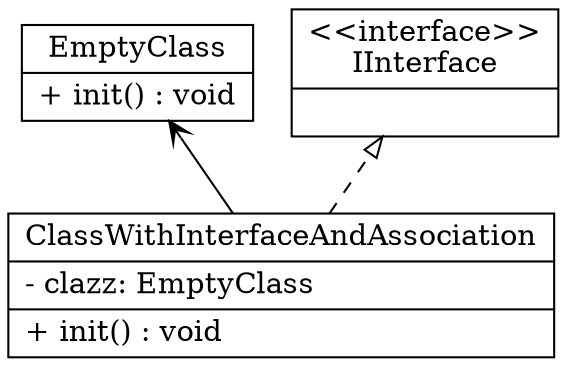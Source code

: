 digraph model{
rankdir = BT;
ClassWithInterfaceAndAssociation [
shape="record",
label = "{ClassWithInterfaceAndAssociation| - clazz: EmptyClass\l|+ init() : void\l}"
];

EmptyClass [
shape="record",
label = "{EmptyClass| + init() : void\l}"
];

IInterface [
shape="record",
label = "{\<\<interface\>\>\nIInterface| }"
];

//writing relations between classes now
ClassWithInterfaceAndAssociation -> IInterface [arrowhead = "empty", style = "dashed"];
ClassWithInterfaceAndAssociation -> EmptyClass [arrowhead = "vee"];
}